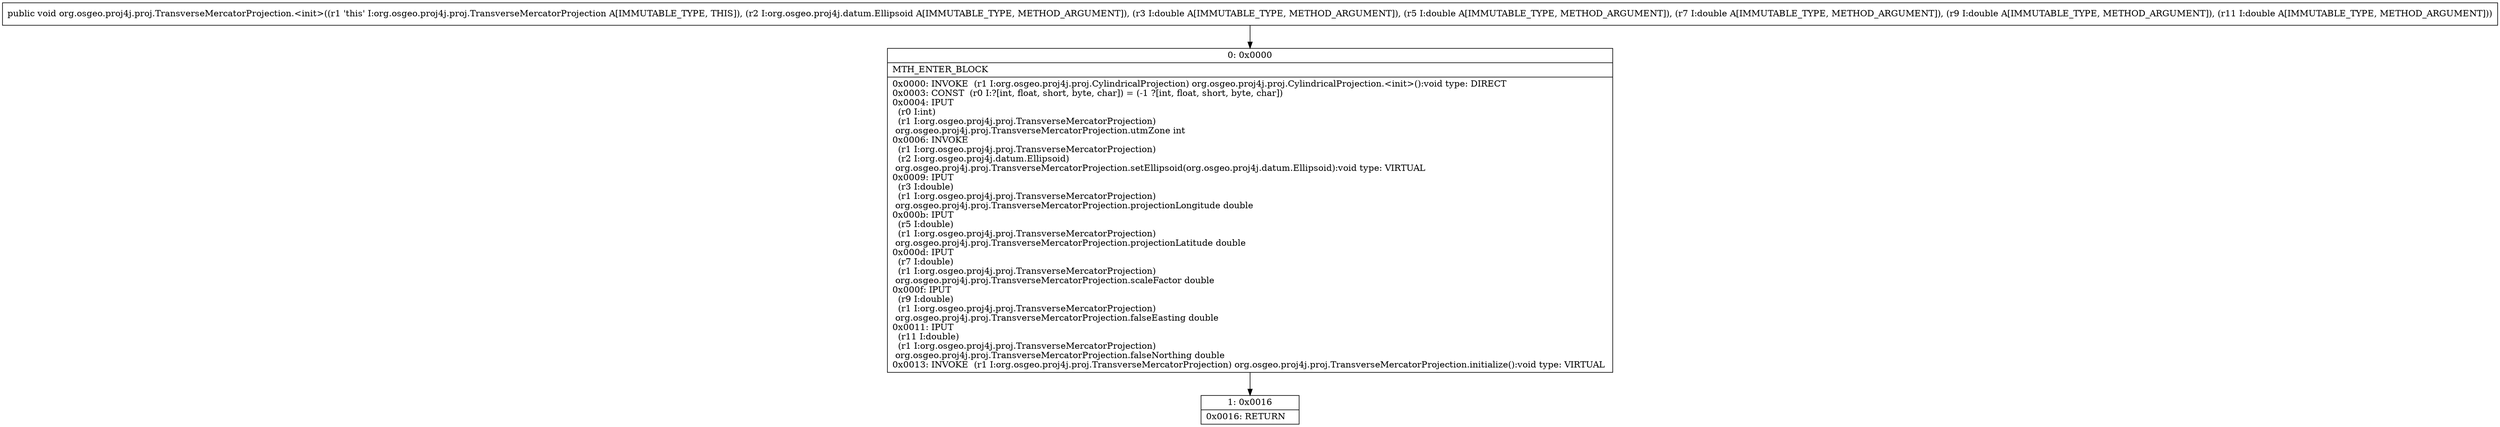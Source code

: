 digraph "CFG fororg.osgeo.proj4j.proj.TransverseMercatorProjection.\<init\>(Lorg\/osgeo\/proj4j\/datum\/Ellipsoid;DDDDD)V" {
Node_0 [shape=record,label="{0\:\ 0x0000|MTH_ENTER_BLOCK\l|0x0000: INVOKE  (r1 I:org.osgeo.proj4j.proj.CylindricalProjection) org.osgeo.proj4j.proj.CylindricalProjection.\<init\>():void type: DIRECT \l0x0003: CONST  (r0 I:?[int, float, short, byte, char]) = (\-1 ?[int, float, short, byte, char]) \l0x0004: IPUT  \l  (r0 I:int)\l  (r1 I:org.osgeo.proj4j.proj.TransverseMercatorProjection)\l org.osgeo.proj4j.proj.TransverseMercatorProjection.utmZone int \l0x0006: INVOKE  \l  (r1 I:org.osgeo.proj4j.proj.TransverseMercatorProjection)\l  (r2 I:org.osgeo.proj4j.datum.Ellipsoid)\l org.osgeo.proj4j.proj.TransverseMercatorProjection.setEllipsoid(org.osgeo.proj4j.datum.Ellipsoid):void type: VIRTUAL \l0x0009: IPUT  \l  (r3 I:double)\l  (r1 I:org.osgeo.proj4j.proj.TransverseMercatorProjection)\l org.osgeo.proj4j.proj.TransverseMercatorProjection.projectionLongitude double \l0x000b: IPUT  \l  (r5 I:double)\l  (r1 I:org.osgeo.proj4j.proj.TransverseMercatorProjection)\l org.osgeo.proj4j.proj.TransverseMercatorProjection.projectionLatitude double \l0x000d: IPUT  \l  (r7 I:double)\l  (r1 I:org.osgeo.proj4j.proj.TransverseMercatorProjection)\l org.osgeo.proj4j.proj.TransverseMercatorProjection.scaleFactor double \l0x000f: IPUT  \l  (r9 I:double)\l  (r1 I:org.osgeo.proj4j.proj.TransverseMercatorProjection)\l org.osgeo.proj4j.proj.TransverseMercatorProjection.falseEasting double \l0x0011: IPUT  \l  (r11 I:double)\l  (r1 I:org.osgeo.proj4j.proj.TransverseMercatorProjection)\l org.osgeo.proj4j.proj.TransverseMercatorProjection.falseNorthing double \l0x0013: INVOKE  (r1 I:org.osgeo.proj4j.proj.TransverseMercatorProjection) org.osgeo.proj4j.proj.TransverseMercatorProjection.initialize():void type: VIRTUAL \l}"];
Node_1 [shape=record,label="{1\:\ 0x0016|0x0016: RETURN   \l}"];
MethodNode[shape=record,label="{public void org.osgeo.proj4j.proj.TransverseMercatorProjection.\<init\>((r1 'this' I:org.osgeo.proj4j.proj.TransverseMercatorProjection A[IMMUTABLE_TYPE, THIS]), (r2 I:org.osgeo.proj4j.datum.Ellipsoid A[IMMUTABLE_TYPE, METHOD_ARGUMENT]), (r3 I:double A[IMMUTABLE_TYPE, METHOD_ARGUMENT]), (r5 I:double A[IMMUTABLE_TYPE, METHOD_ARGUMENT]), (r7 I:double A[IMMUTABLE_TYPE, METHOD_ARGUMENT]), (r9 I:double A[IMMUTABLE_TYPE, METHOD_ARGUMENT]), (r11 I:double A[IMMUTABLE_TYPE, METHOD_ARGUMENT])) }"];
MethodNode -> Node_0;
Node_0 -> Node_1;
}

